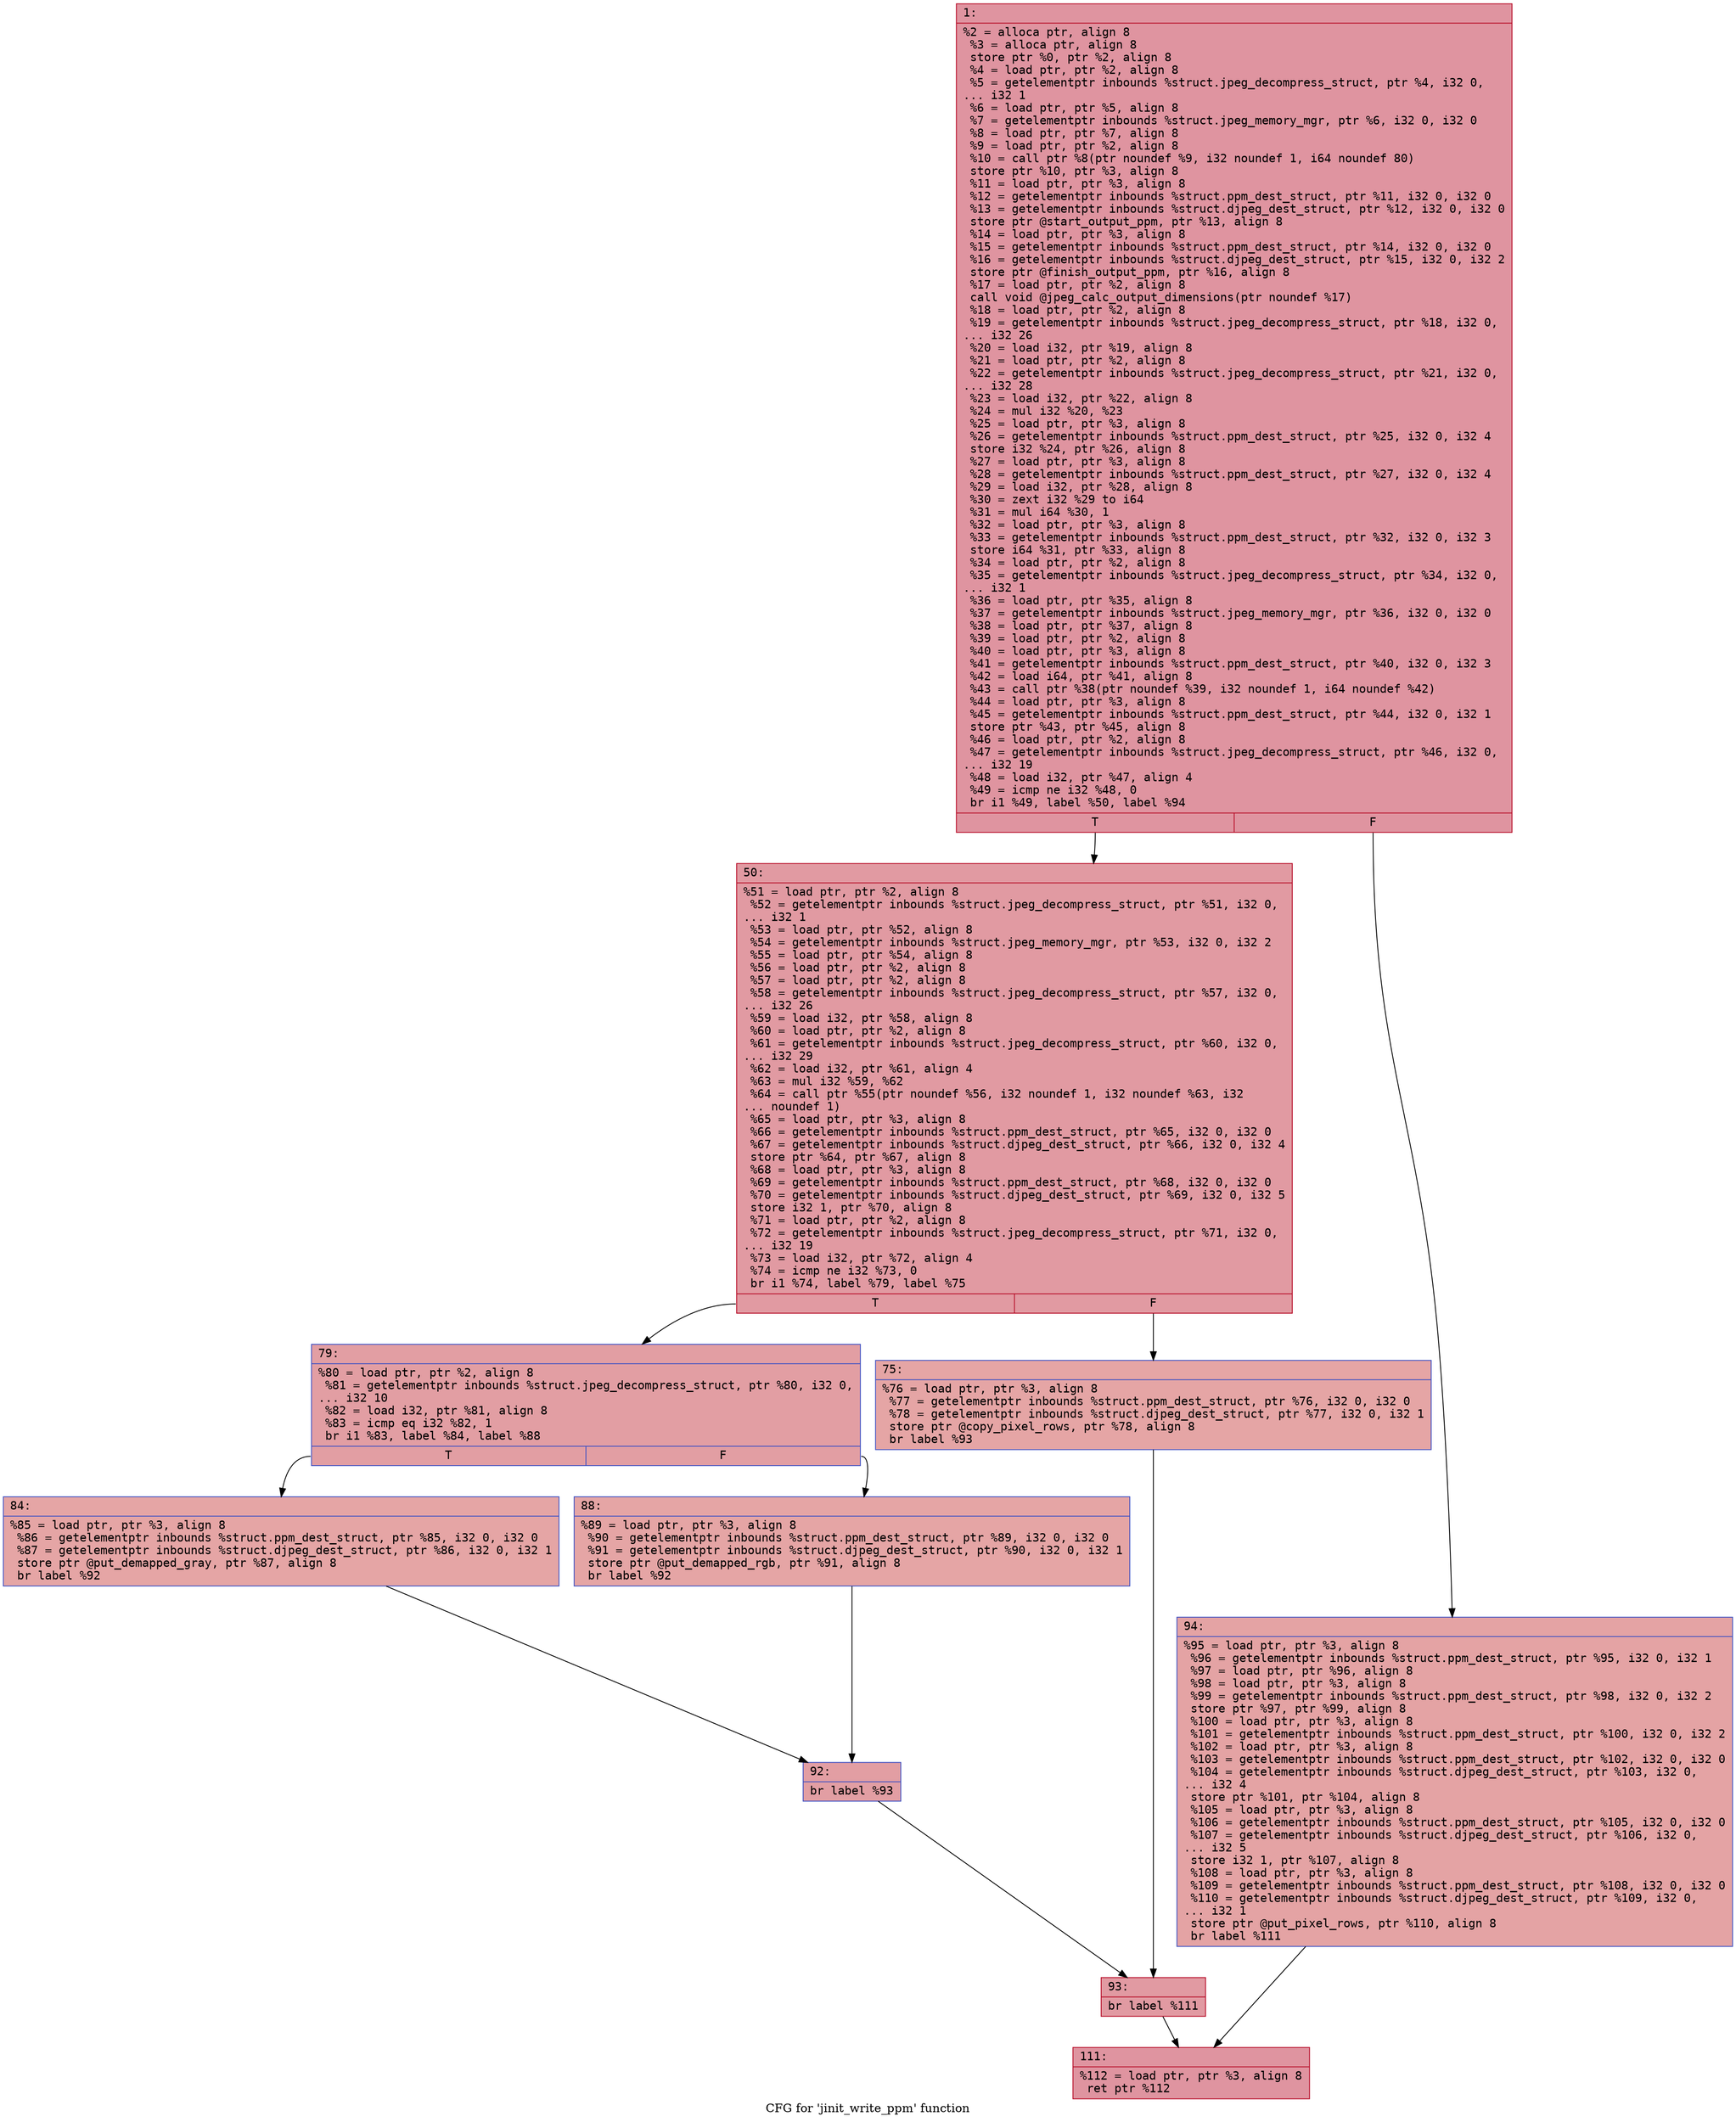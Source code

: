 digraph "CFG for 'jinit_write_ppm' function" {
	label="CFG for 'jinit_write_ppm' function";

	Node0x600000df1fe0 [shape=record,color="#b70d28ff", style=filled, fillcolor="#b70d2870" fontname="Courier",label="{1:\l|  %2 = alloca ptr, align 8\l  %3 = alloca ptr, align 8\l  store ptr %0, ptr %2, align 8\l  %4 = load ptr, ptr %2, align 8\l  %5 = getelementptr inbounds %struct.jpeg_decompress_struct, ptr %4, i32 0,\l... i32 1\l  %6 = load ptr, ptr %5, align 8\l  %7 = getelementptr inbounds %struct.jpeg_memory_mgr, ptr %6, i32 0, i32 0\l  %8 = load ptr, ptr %7, align 8\l  %9 = load ptr, ptr %2, align 8\l  %10 = call ptr %8(ptr noundef %9, i32 noundef 1, i64 noundef 80)\l  store ptr %10, ptr %3, align 8\l  %11 = load ptr, ptr %3, align 8\l  %12 = getelementptr inbounds %struct.ppm_dest_struct, ptr %11, i32 0, i32 0\l  %13 = getelementptr inbounds %struct.djpeg_dest_struct, ptr %12, i32 0, i32 0\l  store ptr @start_output_ppm, ptr %13, align 8\l  %14 = load ptr, ptr %3, align 8\l  %15 = getelementptr inbounds %struct.ppm_dest_struct, ptr %14, i32 0, i32 0\l  %16 = getelementptr inbounds %struct.djpeg_dest_struct, ptr %15, i32 0, i32 2\l  store ptr @finish_output_ppm, ptr %16, align 8\l  %17 = load ptr, ptr %2, align 8\l  call void @jpeg_calc_output_dimensions(ptr noundef %17)\l  %18 = load ptr, ptr %2, align 8\l  %19 = getelementptr inbounds %struct.jpeg_decompress_struct, ptr %18, i32 0,\l... i32 26\l  %20 = load i32, ptr %19, align 8\l  %21 = load ptr, ptr %2, align 8\l  %22 = getelementptr inbounds %struct.jpeg_decompress_struct, ptr %21, i32 0,\l... i32 28\l  %23 = load i32, ptr %22, align 8\l  %24 = mul i32 %20, %23\l  %25 = load ptr, ptr %3, align 8\l  %26 = getelementptr inbounds %struct.ppm_dest_struct, ptr %25, i32 0, i32 4\l  store i32 %24, ptr %26, align 8\l  %27 = load ptr, ptr %3, align 8\l  %28 = getelementptr inbounds %struct.ppm_dest_struct, ptr %27, i32 0, i32 4\l  %29 = load i32, ptr %28, align 8\l  %30 = zext i32 %29 to i64\l  %31 = mul i64 %30, 1\l  %32 = load ptr, ptr %3, align 8\l  %33 = getelementptr inbounds %struct.ppm_dest_struct, ptr %32, i32 0, i32 3\l  store i64 %31, ptr %33, align 8\l  %34 = load ptr, ptr %2, align 8\l  %35 = getelementptr inbounds %struct.jpeg_decompress_struct, ptr %34, i32 0,\l... i32 1\l  %36 = load ptr, ptr %35, align 8\l  %37 = getelementptr inbounds %struct.jpeg_memory_mgr, ptr %36, i32 0, i32 0\l  %38 = load ptr, ptr %37, align 8\l  %39 = load ptr, ptr %2, align 8\l  %40 = load ptr, ptr %3, align 8\l  %41 = getelementptr inbounds %struct.ppm_dest_struct, ptr %40, i32 0, i32 3\l  %42 = load i64, ptr %41, align 8\l  %43 = call ptr %38(ptr noundef %39, i32 noundef 1, i64 noundef %42)\l  %44 = load ptr, ptr %3, align 8\l  %45 = getelementptr inbounds %struct.ppm_dest_struct, ptr %44, i32 0, i32 1\l  store ptr %43, ptr %45, align 8\l  %46 = load ptr, ptr %2, align 8\l  %47 = getelementptr inbounds %struct.jpeg_decompress_struct, ptr %46, i32 0,\l... i32 19\l  %48 = load i32, ptr %47, align 4\l  %49 = icmp ne i32 %48, 0\l  br i1 %49, label %50, label %94\l|{<s0>T|<s1>F}}"];
	Node0x600000df1fe0:s0 -> Node0x600000df2030[tooltip="1 -> 50\nProbability 62.50%" ];
	Node0x600000df1fe0:s1 -> Node0x600000df2260[tooltip="1 -> 94\nProbability 37.50%" ];
	Node0x600000df2030 [shape=record,color="#b70d28ff", style=filled, fillcolor="#bb1b2c70" fontname="Courier",label="{50:\l|  %51 = load ptr, ptr %2, align 8\l  %52 = getelementptr inbounds %struct.jpeg_decompress_struct, ptr %51, i32 0,\l... i32 1\l  %53 = load ptr, ptr %52, align 8\l  %54 = getelementptr inbounds %struct.jpeg_memory_mgr, ptr %53, i32 0, i32 2\l  %55 = load ptr, ptr %54, align 8\l  %56 = load ptr, ptr %2, align 8\l  %57 = load ptr, ptr %2, align 8\l  %58 = getelementptr inbounds %struct.jpeg_decompress_struct, ptr %57, i32 0,\l... i32 26\l  %59 = load i32, ptr %58, align 8\l  %60 = load ptr, ptr %2, align 8\l  %61 = getelementptr inbounds %struct.jpeg_decompress_struct, ptr %60, i32 0,\l... i32 29\l  %62 = load i32, ptr %61, align 4\l  %63 = mul i32 %59, %62\l  %64 = call ptr %55(ptr noundef %56, i32 noundef 1, i32 noundef %63, i32\l... noundef 1)\l  %65 = load ptr, ptr %3, align 8\l  %66 = getelementptr inbounds %struct.ppm_dest_struct, ptr %65, i32 0, i32 0\l  %67 = getelementptr inbounds %struct.djpeg_dest_struct, ptr %66, i32 0, i32 4\l  store ptr %64, ptr %67, align 8\l  %68 = load ptr, ptr %3, align 8\l  %69 = getelementptr inbounds %struct.ppm_dest_struct, ptr %68, i32 0, i32 0\l  %70 = getelementptr inbounds %struct.djpeg_dest_struct, ptr %69, i32 0, i32 5\l  store i32 1, ptr %70, align 8\l  %71 = load ptr, ptr %2, align 8\l  %72 = getelementptr inbounds %struct.jpeg_decompress_struct, ptr %71, i32 0,\l... i32 19\l  %73 = load i32, ptr %72, align 4\l  %74 = icmp ne i32 %73, 0\l  br i1 %74, label %79, label %75\l|{<s0>T|<s1>F}}"];
	Node0x600000df2030:s0 -> Node0x600000df20d0[tooltip="50 -> 79\nProbability 62.50%" ];
	Node0x600000df2030:s1 -> Node0x600000df2080[tooltip="50 -> 75\nProbability 37.50%" ];
	Node0x600000df2080 [shape=record,color="#3d50c3ff", style=filled, fillcolor="#c5333470" fontname="Courier",label="{75:\l|  %76 = load ptr, ptr %3, align 8\l  %77 = getelementptr inbounds %struct.ppm_dest_struct, ptr %76, i32 0, i32 0\l  %78 = getelementptr inbounds %struct.djpeg_dest_struct, ptr %77, i32 0, i32 1\l  store ptr @copy_pixel_rows, ptr %78, align 8\l  br label %93\l}"];
	Node0x600000df2080 -> Node0x600000df2210[tooltip="75 -> 93\nProbability 100.00%" ];
	Node0x600000df20d0 [shape=record,color="#3d50c3ff", style=filled, fillcolor="#be242e70" fontname="Courier",label="{79:\l|  %80 = load ptr, ptr %2, align 8\l  %81 = getelementptr inbounds %struct.jpeg_decompress_struct, ptr %80, i32 0,\l... i32 10\l  %82 = load i32, ptr %81, align 8\l  %83 = icmp eq i32 %82, 1\l  br i1 %83, label %84, label %88\l|{<s0>T|<s1>F}}"];
	Node0x600000df20d0:s0 -> Node0x600000df2120[tooltip="79 -> 84\nProbability 50.00%" ];
	Node0x600000df20d0:s1 -> Node0x600000df2170[tooltip="79 -> 88\nProbability 50.00%" ];
	Node0x600000df2120 [shape=record,color="#3d50c3ff", style=filled, fillcolor="#c5333470" fontname="Courier",label="{84:\l|  %85 = load ptr, ptr %3, align 8\l  %86 = getelementptr inbounds %struct.ppm_dest_struct, ptr %85, i32 0, i32 0\l  %87 = getelementptr inbounds %struct.djpeg_dest_struct, ptr %86, i32 0, i32 1\l  store ptr @put_demapped_gray, ptr %87, align 8\l  br label %92\l}"];
	Node0x600000df2120 -> Node0x600000df21c0[tooltip="84 -> 92\nProbability 100.00%" ];
	Node0x600000df2170 [shape=record,color="#3d50c3ff", style=filled, fillcolor="#c5333470" fontname="Courier",label="{88:\l|  %89 = load ptr, ptr %3, align 8\l  %90 = getelementptr inbounds %struct.ppm_dest_struct, ptr %89, i32 0, i32 0\l  %91 = getelementptr inbounds %struct.djpeg_dest_struct, ptr %90, i32 0, i32 1\l  store ptr @put_demapped_rgb, ptr %91, align 8\l  br label %92\l}"];
	Node0x600000df2170 -> Node0x600000df21c0[tooltip="88 -> 92\nProbability 100.00%" ];
	Node0x600000df21c0 [shape=record,color="#3d50c3ff", style=filled, fillcolor="#be242e70" fontname="Courier",label="{92:\l|  br label %93\l}"];
	Node0x600000df21c0 -> Node0x600000df2210[tooltip="92 -> 93\nProbability 100.00%" ];
	Node0x600000df2210 [shape=record,color="#b70d28ff", style=filled, fillcolor="#bb1b2c70" fontname="Courier",label="{93:\l|  br label %111\l}"];
	Node0x600000df2210 -> Node0x600000df22b0[tooltip="93 -> 111\nProbability 100.00%" ];
	Node0x600000df2260 [shape=record,color="#3d50c3ff", style=filled, fillcolor="#c32e3170" fontname="Courier",label="{94:\l|  %95 = load ptr, ptr %3, align 8\l  %96 = getelementptr inbounds %struct.ppm_dest_struct, ptr %95, i32 0, i32 1\l  %97 = load ptr, ptr %96, align 8\l  %98 = load ptr, ptr %3, align 8\l  %99 = getelementptr inbounds %struct.ppm_dest_struct, ptr %98, i32 0, i32 2\l  store ptr %97, ptr %99, align 8\l  %100 = load ptr, ptr %3, align 8\l  %101 = getelementptr inbounds %struct.ppm_dest_struct, ptr %100, i32 0, i32 2\l  %102 = load ptr, ptr %3, align 8\l  %103 = getelementptr inbounds %struct.ppm_dest_struct, ptr %102, i32 0, i32 0\l  %104 = getelementptr inbounds %struct.djpeg_dest_struct, ptr %103, i32 0,\l... i32 4\l  store ptr %101, ptr %104, align 8\l  %105 = load ptr, ptr %3, align 8\l  %106 = getelementptr inbounds %struct.ppm_dest_struct, ptr %105, i32 0, i32 0\l  %107 = getelementptr inbounds %struct.djpeg_dest_struct, ptr %106, i32 0,\l... i32 5\l  store i32 1, ptr %107, align 8\l  %108 = load ptr, ptr %3, align 8\l  %109 = getelementptr inbounds %struct.ppm_dest_struct, ptr %108, i32 0, i32 0\l  %110 = getelementptr inbounds %struct.djpeg_dest_struct, ptr %109, i32 0,\l... i32 1\l  store ptr @put_pixel_rows, ptr %110, align 8\l  br label %111\l}"];
	Node0x600000df2260 -> Node0x600000df22b0[tooltip="94 -> 111\nProbability 100.00%" ];
	Node0x600000df22b0 [shape=record,color="#b70d28ff", style=filled, fillcolor="#b70d2870" fontname="Courier",label="{111:\l|  %112 = load ptr, ptr %3, align 8\l  ret ptr %112\l}"];
}

